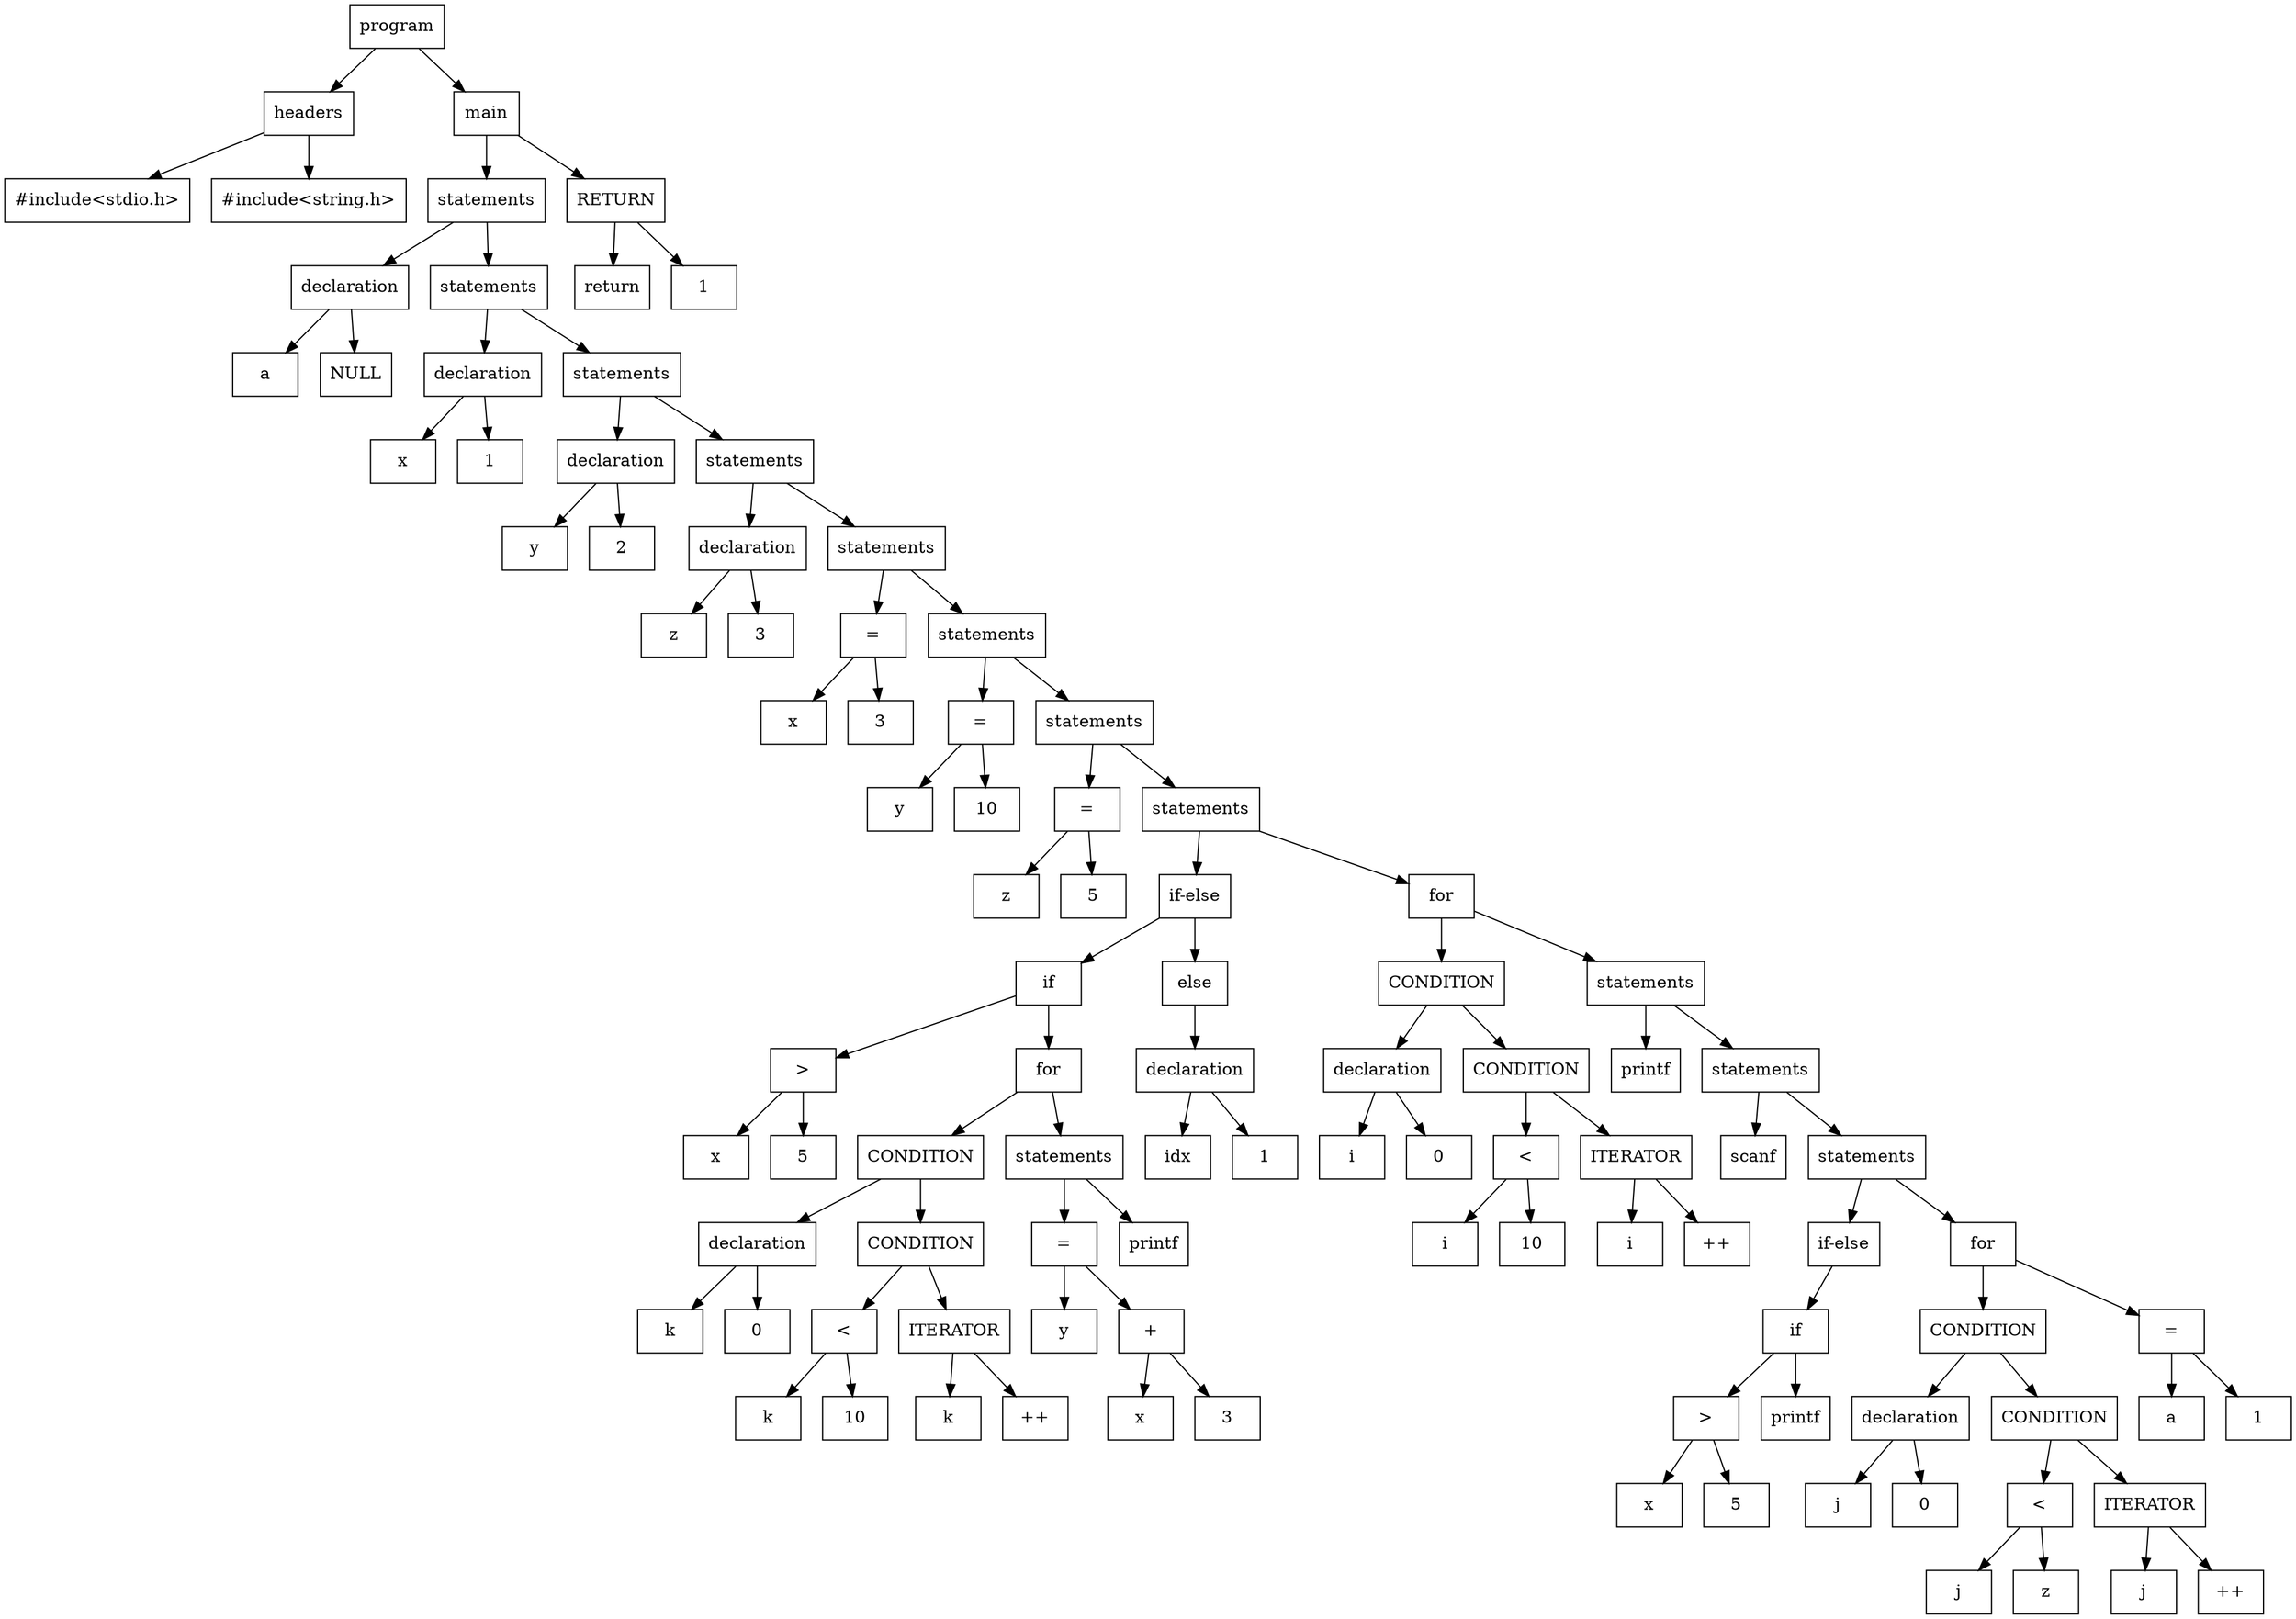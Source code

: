 digraph ParseTree {
  node [shape=box];
  "0x132e07740" [label="program"];
  "0x132e07740" -> "0x132e05e20";
  "0x132e05e20" [label="headers"];
  "0x132e05e20" -> "0x132e06080";
  "0x132e06080" [label="#include<stdio.h>"];
  "0x132e05e20" -> "0x132e05de0";
  "0x132e05de0" [label="#include<string.h>"];
  "0x132e07740" -> "0x132e07710";
  "0x132e07710" [label="main"];
  "0x132e07710" -> "0x132e07620";
  "0x132e07620" [label="statements"];
  "0x132e07620" -> "0x132e06180";
  "0x132e06180" [label="declaration"];
  "0x132e06180" -> "0x132e06150";
  "0x132e06150" [label="a"];
  "0x132e06180" -> "0x132e05eb0";
  "0x132e05eb0" [label="NULL"];
  "0x132e07620" -> "0x132e075f0";
  "0x132e075f0" [label="statements"];
  "0x132e075f0" -> "0x132e06270";
  "0x132e06270" [label="declaration"];
  "0x132e06270" -> "0x132e06240";
  "0x132e06240" [label="x"];
  "0x132e06270" -> "0x132e06210";
  "0x132e06210" [label="1"];
  "0x132e075f0" -> "0x132e075c0";
  "0x132e075c0" [label="statements"];
  "0x132e075c0" -> "0x132e06360";
  "0x132e06360" [label="declaration"];
  "0x132e06360" -> "0x132e06330";
  "0x132e06330" [label="y"];
  "0x132e06360" -> "0x132e06300";
  "0x132e06300" [label="2"];
  "0x132e075c0" -> "0x132e07590";
  "0x132e07590" [label="statements"];
  "0x132e07590" -> "0x132e06450";
  "0x132e06450" [label="declaration"];
  "0x132e06450" -> "0x132e06420";
  "0x132e06420" [label="z"];
  "0x132e06450" -> "0x132e063f0";
  "0x132e063f0" [label="3"];
  "0x132e07590" -> "0x132e07560";
  "0x132e07560" [label="statements"];
  "0x132e07560" -> "0x132e064e0";
  "0x132e064e0" [label="="];
  "0x132e064e0" -> "0x132e064b0";
  "0x132e064b0" [label="x"];
  "0x132e064e0" -> "0x132e06480";
  "0x132e06480" [label="3"];
  "0x132e07560" -> "0x132e07530";
  "0x132e07530" [label="statements"];
  "0x132e07530" -> "0x132e065a0";
  "0x132e065a0" [label="="];
  "0x132e065a0" -> "0x132e06570";
  "0x132e06570" [label="y"];
  "0x132e065a0" -> "0x132e06540";
  "0x132e06540" [label="10"];
  "0x132e07530" -> "0x132e07500";
  "0x132e07500" [label="statements"];
  "0x132e07500" -> "0x132e06660";
  "0x132e06660" [label="="];
  "0x132e06660" -> "0x132e06630";
  "0x132e06630" [label="z"];
  "0x132e06660" -> "0x132e06600";
  "0x132e06600" [label="5"];
  "0x132e07500" -> "0x132e074d0";
  "0x132e074d0" [label="statements"];
  "0x132e074d0" -> "0x132e06cf0";
  "0x132e06cf0" [label="if-else"];
  "0x132e06cf0" -> "0x132e06cc0";
  "0x132e06cc0" [label="if"];
  "0x132e06cc0" -> "0x132e06720";
  "0x132e06720" [label=">"];
  "0x132e06720" -> "0x132e066c0";
  "0x132e066c0" [label="x"];
  "0x132e06720" -> "0x132e066f0";
  "0x132e066f0" [label="5"];
  "0x132e06cc0" -> "0x132e06b70";
  "0x132e06b70" [label="for"];
  "0x132e06b70" -> "0x132e06b40";
  "0x132e06b40" [label="CONDITION"];
  "0x132e06b40" -> "0x132e06840";
  "0x132e06840" [label="declaration"];
  "0x132e06840" -> "0x132e06810";
  "0x132e06810" [label="k"];
  "0x132e06840" -> "0x132e067e0";
  "0x132e067e0" [label="0"];
  "0x132e06b40" -> "0x132e06b10";
  "0x132e06b10" [label="CONDITION"];
  "0x132e06b10" -> "0x132e068d0";
  "0x132e068d0" [label="<"];
  "0x132e068d0" -> "0x132e06870";
  "0x132e06870" [label="k"];
  "0x132e068d0" -> "0x132e068a0";
  "0x132e068a0" [label="10"];
  "0x132e06b10" -> "0x132e06960";
  "0x132e06960" [label="ITERATOR"];
  "0x132e06960" -> "0x132e06900";
  "0x132e06900" [label="k"];
  "0x132e06960" -> "0x132e06930";
  "0x132e06930" [label="++"];
  "0x132e06b70" -> "0x132e06ae0";
  "0x132e06ae0" [label="statements"];
  "0x132e06ae0" -> "0x132e06a50";
  "0x132e06a50" [label="="];
  "0x132e06a50" -> "0x132e06a20";
  "0x132e06a20" [label="y"];
  "0x132e06a50" -> "0x132e069f0";
  "0x132e069f0" [label="+"];
  "0x132e069f0" -> "0x132e06990";
  "0x132e06990" [label="x"];
  "0x132e069f0" -> "0x132e069c0";
  "0x132e069c0" [label="3"];
  "0x132e06ae0" -> "0x132e06ab0";
  "0x132e06ab0" [label="printf"];
  "0x132e06cf0" -> "0x132e06c90";
  "0x132e06c90" [label="else"];
  "0x132e06c90" -> "0x132e06c60";
  "0x132e06c60" [label="declaration"];
  "0x132e06c60" -> "0x132e06c30";
  "0x132e06c30" [label="idx"];
  "0x132e06c60" -> "0x132e06c00";
  "0x132e06c00" [label="1"];
  "0x132e074d0" -> "0x132e074a0";
  "0x132e074a0" [label="for"];
  "0x132e074a0" -> "0x132e07470";
  "0x132e07470" [label="CONDITION"];
  "0x132e07470" -> "0x132e06db0";
  "0x132e06db0" [label="declaration"];
  "0x132e06db0" -> "0x132e06d80";
  "0x132e06d80" [label="i"];
  "0x132e06db0" -> "0x132e06d50";
  "0x132e06d50" [label="0"];
  "0x132e07470" -> "0x132e07440";
  "0x132e07440" [label="CONDITION"];
  "0x132e07440" -> "0x132e06e40";
  "0x132e06e40" [label="<"];
  "0x132e06e40" -> "0x132e06de0";
  "0x132e06de0" [label="i"];
  "0x132e06e40" -> "0x132e06e10";
  "0x132e06e10" [label="10"];
  "0x132e07440" -> "0x132e06ed0";
  "0x132e06ed0" [label="ITERATOR"];
  "0x132e06ed0" -> "0x132e06e70";
  "0x132e06e70" [label="i"];
  "0x132e06ed0" -> "0x132e06ea0";
  "0x132e06ea0" [label="++"];
  "0x132e074a0" -> "0x132e07410";
  "0x132e07410" [label="statements"];
  "0x132e07410" -> "0x132e06f00";
  "0x132e06f00" [label="printf"];
  "0x132e07410" -> "0x132e073e0";
  "0x132e073e0" [label="statements"];
  "0x132e073e0" -> "0x132e06f60";
  "0x132e06f60" [label="scanf"];
  "0x132e073e0" -> "0x132e073b0";
  "0x132e073b0" [label="statements"];
  "0x132e073b0" -> "0x132e07080";
  "0x132e07080" [label="if-else"];
  "0x132e07080" -> "0x132e07050";
  "0x132e07050" [label="if"];
  "0x132e07050" -> "0x132e06ff0";
  "0x132e06ff0" [label=">"];
  "0x132e06ff0" -> "0x132e06f90";
  "0x132e06f90" [label="x"];
  "0x132e06ff0" -> "0x132e06fc0";
  "0x132e06fc0" [label="5"];
  "0x132e07050" -> "0x132e07020";
  "0x132e07020" [label="printf"];
  "0x132e073b0" -> "0x132e07380";
  "0x132e07380" [label="for"];
  "0x132e07380" -> "0x132e07350";
  "0x132e07350" [label="CONDITION"];
  "0x132e07350" -> "0x132e07140";
  "0x132e07140" [label="declaration"];
  "0x132e07140" -> "0x132e07110";
  "0x132e07110" [label="j"];
  "0x132e07140" -> "0x132e070e0";
  "0x132e070e0" [label="0"];
  "0x132e07350" -> "0x132e07320";
  "0x132e07320" [label="CONDITION"];
  "0x132e07320" -> "0x132e071d0";
  "0x132e071d0" [label="<"];
  "0x132e071d0" -> "0x132e07170";
  "0x132e07170" [label="j"];
  "0x132e071d0" -> "0x132e071a0";
  "0x132e071a0" [label="z"];
  "0x132e07320" -> "0x132e07260";
  "0x132e07260" [label="ITERATOR"];
  "0x132e07260" -> "0x132e07200";
  "0x132e07200" [label="j"];
  "0x132e07260" -> "0x132e07230";
  "0x132e07230" [label="++"];
  "0x132e07380" -> "0x132e072f0";
  "0x132e072f0" [label="="];
  "0x132e072f0" -> "0x132e072c0";
  "0x132e072c0" [label="a"];
  "0x132e072f0" -> "0x132e07290";
  "0x132e07290" [label="1"];
  "0x132e07710" -> "0x132e076e0";
  "0x132e076e0" [label="RETURN"];
  "0x132e076e0" -> "0x132e076b0";
  "0x132e076b0" [label="return"];
  "0x132e076e0" -> "0x132e07680";
  "0x132e07680" [label="1"];
}
